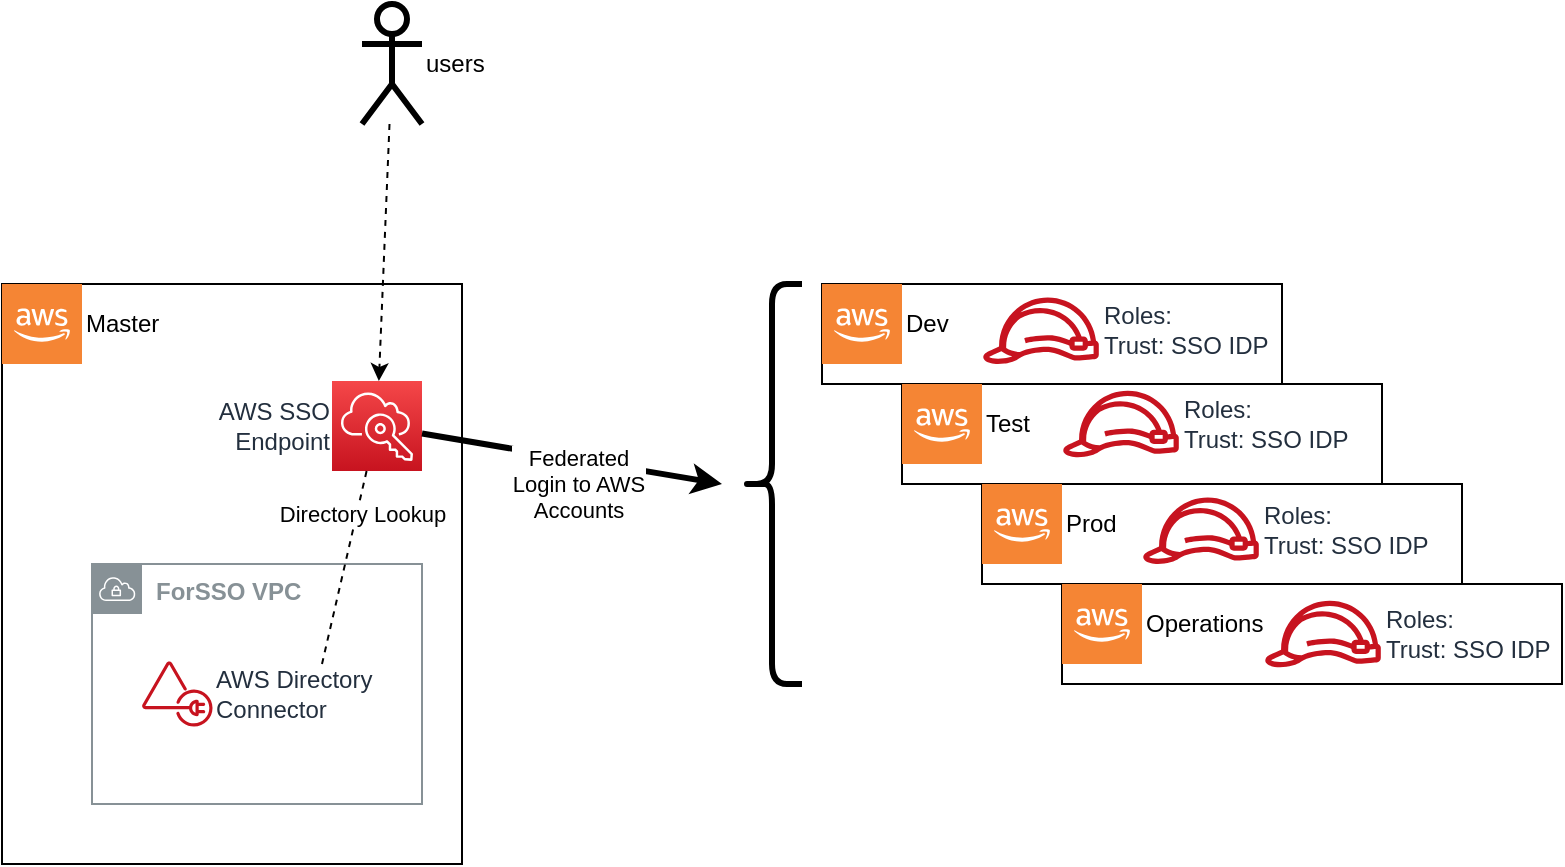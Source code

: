 <mxfile version="13.3.5" type="device"><diagram id="TK6w0RNlwNiGX7UF34bO" name="Page-1"><mxGraphModel dx="1106" dy="3203" grid="1" gridSize="10" guides="1" tooltips="1" connect="1" arrows="1" fold="1" page="1" pageScale="1" pageWidth="850" pageHeight="1100" math="0" shadow="0"><root><mxCell id="0"/><mxCell id="1" parent="0"/><mxCell id="n--Wq_EnB1C4vueyRFef-646" value="" style="rounded=0;whiteSpace=wrap;html=1;shadow=0;strokeColor=#000000;strokeWidth=1;fillColor=none;" parent="1" vertex="1"><mxGeometry x="1010" y="-960" width="230" height="50" as="geometry"/></mxCell><mxCell id="n--Wq_EnB1C4vueyRFef-654" value="Dev" style="outlineConnect=0;dashed=0;verticalLabelPosition=middle;verticalAlign=middle;align=left;html=1;shape=mxgraph.aws3.cloud_2;fillColor=#F58534;gradientColor=none;shadow=0;strokeColor=#000000;strokeWidth=1;labelPosition=right;" parent="1" vertex="1"><mxGeometry x="1010" y="-960" width="40" height="40" as="geometry"/></mxCell><mxCell id="n--Wq_EnB1C4vueyRFef-659" value="" style="rounded=0;whiteSpace=wrap;html=1;shadow=0;strokeColor=#000000;strokeWidth=1;fillColor=none;" parent="1" vertex="1"><mxGeometry x="1050" y="-910" width="240" height="50" as="geometry"/></mxCell><mxCell id="n--Wq_EnB1C4vueyRFef-660" value="Test" style="outlineConnect=0;dashed=0;verticalLabelPosition=middle;verticalAlign=middle;align=left;html=1;shape=mxgraph.aws3.cloud_2;fillColor=#F58534;gradientColor=none;shadow=0;strokeColor=#000000;strokeWidth=1;labelPosition=right;" parent="1" vertex="1"><mxGeometry x="1050" y="-910" width="40" height="40" as="geometry"/></mxCell><mxCell id="n--Wq_EnB1C4vueyRFef-662" value="" style="rounded=0;whiteSpace=wrap;html=1;shadow=0;strokeColor=#000000;strokeWidth=1;fillColor=none;" parent="1" vertex="1"><mxGeometry x="1090" y="-860" width="240" height="50" as="geometry"/></mxCell><mxCell id="n--Wq_EnB1C4vueyRFef-663" value="Prod" style="outlineConnect=0;dashed=0;verticalLabelPosition=middle;verticalAlign=middle;align=left;html=1;shape=mxgraph.aws3.cloud_2;fillColor=#F58534;gradientColor=none;shadow=0;strokeColor=#000000;strokeWidth=1;labelPosition=right;" parent="1" vertex="1"><mxGeometry x="1090" y="-860" width="40" height="40" as="geometry"/></mxCell><mxCell id="n--Wq_EnB1C4vueyRFef-668" value="" style="rounded=0;whiteSpace=wrap;html=1;shadow=0;strokeColor=#000000;strokeWidth=1;fillColor=none;" parent="1" vertex="1"><mxGeometry x="1130" y="-810" width="250" height="50" as="geometry"/></mxCell><mxCell id="n--Wq_EnB1C4vueyRFef-669" value="Operations" style="outlineConnect=0;dashed=0;verticalLabelPosition=middle;verticalAlign=middle;align=left;html=1;shape=mxgraph.aws3.cloud_2;fillColor=#F58534;gradientColor=none;shadow=0;strokeColor=#000000;strokeWidth=1;labelPosition=right;" parent="1" vertex="1"><mxGeometry x="1130" y="-810" width="40" height="40" as="geometry"/></mxCell><mxCell id="xeY6uRH59CYZi9xjo-c5-2" value="" style="group" vertex="1" connectable="0" parent="1"><mxGeometry x="600" y="-960" width="230" height="290" as="geometry"/></mxCell><mxCell id="n--Wq_EnB1C4vueyRFef-637" value="" style="rounded=0;whiteSpace=wrap;html=1;shadow=0;strokeColor=#000000;strokeWidth=1;fillColor=none;" parent="xeY6uRH59CYZi9xjo-c5-2" vertex="1"><mxGeometry width="230" height="290" as="geometry"/></mxCell><mxCell id="n--Wq_EnB1C4vueyRFef-639" value="Master" style="outlineConnect=0;dashed=0;verticalLabelPosition=middle;verticalAlign=middle;align=left;html=1;shape=mxgraph.aws3.cloud_2;fillColor=#F58534;gradientColor=none;shadow=0;strokeColor=#000000;strokeWidth=1;labelPosition=right;" parent="xeY6uRH59CYZi9xjo-c5-2" vertex="1"><mxGeometry width="40" height="40" as="geometry"/></mxCell><mxCell id="n--Wq_EnB1C4vueyRFef-640" value="AWS SSO&lt;br&gt;Endpoint&lt;br&gt;" style="outlineConnect=0;fontColor=#232F3E;gradientColor=#F54749;gradientDirection=north;fillColor=#C7131F;strokeColor=#ffffff;dashed=0;verticalLabelPosition=middle;verticalAlign=middle;align=right;html=1;fontSize=12;fontStyle=0;aspect=fixed;shape=mxgraph.aws4.resourceIcon;resIcon=mxgraph.aws4.single_sign_on;shadow=0;labelPosition=left;" parent="xeY6uRH59CYZi9xjo-c5-2" vertex="1"><mxGeometry x="165" y="48.5" width="45" height="45" as="geometry"/></mxCell><mxCell id="xeY6uRH59CYZi9xjo-c5-1" value="" style="group" vertex="1" connectable="0" parent="xeY6uRH59CYZi9xjo-c5-2"><mxGeometry x="45" y="140" width="165" height="120" as="geometry"/></mxCell><mxCell id="n--Wq_EnB1C4vueyRFef-634" value="AWS Directory&lt;br&gt;Connector" style="outlineConnect=0;fontColor=#232F3E;gradientColor=none;fillColor=#C7131F;strokeColor=none;dashed=0;verticalLabelPosition=middle;verticalAlign=middle;align=left;html=1;fontSize=12;fontStyle=0;aspect=fixed;pointerEvents=1;shape=mxgraph.aws4.ad_connector;shadow=0;labelPosition=right;" parent="xeY6uRH59CYZi9xjo-c5-1" vertex="1"><mxGeometry x="25.0" y="48.5" width="35.26" height="33" as="geometry"/></mxCell><mxCell id="n--Wq_EnB1C4vueyRFef-636" value="&lt;b&gt;ForSSO VPC&lt;br&gt;&lt;br&gt;&lt;/b&gt;" style="outlineConnect=0;gradientColor=none;html=1;whiteSpace=wrap;fontSize=12;fontStyle=0;shape=mxgraph.aws4.group;grIcon=mxgraph.aws4.group_vpc;strokeColor=#879196;fillColor=none;verticalAlign=top;align=left;spacingLeft=30;fontColor=#879196;dashed=0;" parent="xeY6uRH59CYZi9xjo-c5-1" vertex="1"><mxGeometry width="165" height="120" as="geometry"/></mxCell><mxCell id="xeY6uRH59CYZi9xjo-c5-3" value="Roles:&lt;br&gt;Trust: SSO IDP" style="outlineConnect=0;fontColor=#232F3E;gradientColor=none;fillColor=#C7131F;strokeColor=none;dashed=0;verticalLabelPosition=middle;verticalAlign=middle;align=left;html=1;fontSize=12;fontStyle=0;aspect=fixed;pointerEvents=1;shape=mxgraph.aws4.role;labelPosition=right;" vertex="1" parent="1"><mxGeometry x="1090" y="-953.28" width="59" height="33.28" as="geometry"/></mxCell><mxCell id="xeY6uRH59CYZi9xjo-c5-4" value="Roles:&lt;br&gt;Trust: SSO IDP" style="outlineConnect=0;fontColor=#232F3E;gradientColor=none;fillColor=#C7131F;strokeColor=none;dashed=0;verticalLabelPosition=middle;verticalAlign=middle;align=left;html=1;fontSize=12;fontStyle=0;aspect=fixed;pointerEvents=1;shape=mxgraph.aws4.role;labelPosition=right;" vertex="1" parent="1"><mxGeometry x="1130" y="-906.64" width="59" height="33.28" as="geometry"/></mxCell><mxCell id="xeY6uRH59CYZi9xjo-c5-7" value="Roles:&lt;br&gt;Trust: SSO IDP" style="outlineConnect=0;fontColor=#232F3E;gradientColor=none;fillColor=#C7131F;strokeColor=none;dashed=0;verticalLabelPosition=middle;verticalAlign=middle;align=left;html=1;fontSize=12;fontStyle=0;aspect=fixed;pointerEvents=1;shape=mxgraph.aws4.role;labelPosition=right;" vertex="1" parent="1"><mxGeometry x="1170" y="-853.28" width="59" height="33.28" as="geometry"/></mxCell><mxCell id="xeY6uRH59CYZi9xjo-c5-8" value="Roles:&lt;br&gt;Trust: SSO IDP" style="outlineConnect=0;fontColor=#232F3E;gradientColor=none;fillColor=#C7131F;strokeColor=none;dashed=0;verticalLabelPosition=middle;verticalAlign=middle;align=left;html=1;fontSize=12;fontStyle=0;aspect=fixed;pointerEvents=1;shape=mxgraph.aws4.role;labelPosition=right;" vertex="1" parent="1"><mxGeometry x="1231" y="-801.64" width="59" height="33.28" as="geometry"/></mxCell><mxCell id="xeY6uRH59CYZi9xjo-c5-9" value="" style="shape=curlyBracket;whiteSpace=wrap;html=1;rounded=1;size=0.5;strokeWidth=3;" vertex="1" parent="1"><mxGeometry x="970" y="-960" width="30" height="200" as="geometry"/></mxCell><mxCell id="xeY6uRH59CYZi9xjo-c5-10" value="" style="endArrow=classic;html=1;strokeWidth=3;" edge="1" parent="1" source="n--Wq_EnB1C4vueyRFef-640"><mxGeometry width="50" height="50" relative="1" as="geometry"><mxPoint x="890" y="-850" as="sourcePoint"/><mxPoint x="960" y="-860" as="targetPoint"/></mxGeometry></mxCell><mxCell id="xeY6uRH59CYZi9xjo-c5-16" value="Federated&lt;br&gt;Login to AWS&lt;br&gt;Accounts" style="edgeLabel;html=1;align=center;verticalAlign=middle;resizable=0;points=[];" vertex="1" connectable="0" parent="xeY6uRH59CYZi9xjo-c5-10"><mxGeometry x="-0.156" y="1" relative="1" as="geometry"><mxPoint x="14.8" y="15.24" as="offset"/></mxGeometry></mxCell><mxCell id="xeY6uRH59CYZi9xjo-c5-14" value="" style="endArrow=none;dashed=1;html=1;strokeWidth=1;" edge="1" parent="1" target="n--Wq_EnB1C4vueyRFef-640"><mxGeometry width="50" height="50" relative="1" as="geometry"><mxPoint x="760" y="-770" as="sourcePoint"/><mxPoint x="820" y="-560" as="targetPoint"/></mxGeometry></mxCell><mxCell id="xeY6uRH59CYZi9xjo-c5-15" value="Directory Lookup" style="edgeLabel;html=1;align=center;verticalAlign=middle;resizable=0;points=[];" vertex="1" connectable="0" parent="xeY6uRH59CYZi9xjo-c5-14"><mxGeometry x="0.562" y="-2" relative="1" as="geometry"><mxPoint as="offset"/></mxGeometry></mxCell><mxCell id="xeY6uRH59CYZi9xjo-c5-17" value="users&lt;br&gt;" style="shape=umlActor;verticalLabelPosition=middle;labelBackgroundColor=#ffffff;verticalAlign=middle;html=1;outlineConnect=0;strokeWidth=3;labelPosition=right;align=left;" vertex="1" parent="1"><mxGeometry x="780" y="-1100" width="30" height="60" as="geometry"/></mxCell><mxCell id="xeY6uRH59CYZi9xjo-c5-18" value="" style="endArrow=classic;html=1;dashed=1;strokeWidth=1;" edge="1" parent="1" source="xeY6uRH59CYZi9xjo-c5-17" target="n--Wq_EnB1C4vueyRFef-640"><mxGeometry width="50" height="50" relative="1" as="geometry"><mxPoint x="640" y="-1060" as="sourcePoint"/><mxPoint x="690" y="-1110" as="targetPoint"/></mxGeometry></mxCell></root></mxGraphModel></diagram></mxfile>